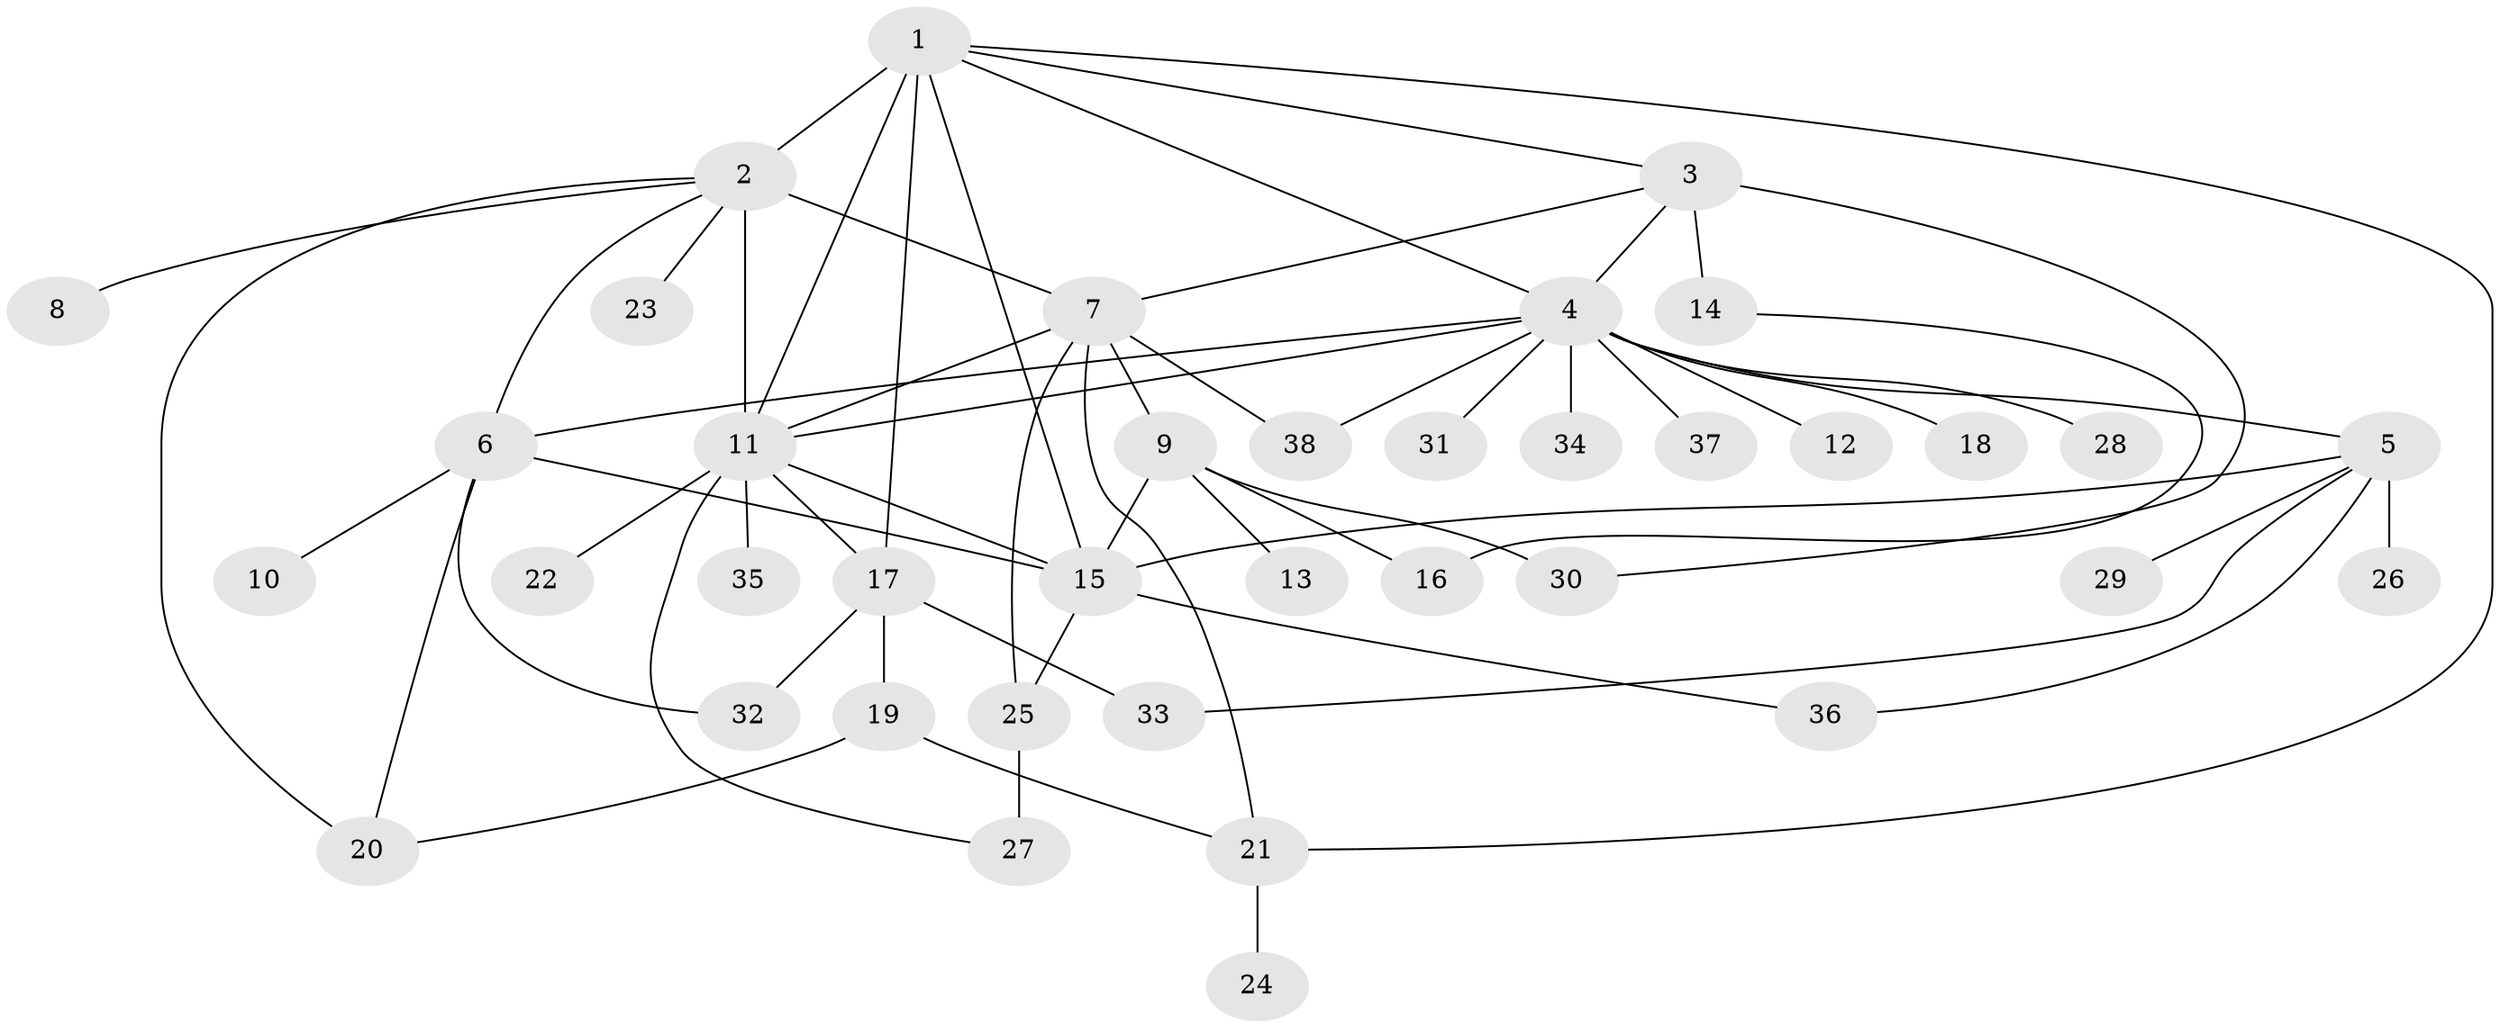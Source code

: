 // original degree distribution, {13: 0.0273972602739726, 9: 0.0136986301369863, 15: 0.0136986301369863, 7: 0.0273972602739726, 5: 0.0547945205479452, 2: 0.2465753424657534, 1: 0.4657534246575342, 14: 0.0136986301369863, 3: 0.0821917808219178, 8: 0.0136986301369863, 4: 0.0273972602739726, 6: 0.0136986301369863}
// Generated by graph-tools (version 1.1) at 2025/35/03/09/25 02:35:45]
// undirected, 38 vertices, 60 edges
graph export_dot {
graph [start="1"]
  node [color=gray90,style=filled];
  1;
  2;
  3;
  4;
  5;
  6;
  7;
  8;
  9;
  10;
  11;
  12;
  13;
  14;
  15;
  16;
  17;
  18;
  19;
  20;
  21;
  22;
  23;
  24;
  25;
  26;
  27;
  28;
  29;
  30;
  31;
  32;
  33;
  34;
  35;
  36;
  37;
  38;
  1 -- 2 [weight=1.0];
  1 -- 3 [weight=1.0];
  1 -- 4 [weight=1.0];
  1 -- 11 [weight=1.0];
  1 -- 15 [weight=4.0];
  1 -- 17 [weight=1.0];
  1 -- 21 [weight=1.0];
  2 -- 6 [weight=1.0];
  2 -- 7 [weight=4.0];
  2 -- 8 [weight=1.0];
  2 -- 11 [weight=1.0];
  2 -- 20 [weight=1.0];
  2 -- 23 [weight=1.0];
  3 -- 4 [weight=1.0];
  3 -- 7 [weight=1.0];
  3 -- 14 [weight=2.0];
  3 -- 30 [weight=1.0];
  4 -- 5 [weight=1.0];
  4 -- 6 [weight=1.0];
  4 -- 11 [weight=1.0];
  4 -- 12 [weight=1.0];
  4 -- 18 [weight=1.0];
  4 -- 28 [weight=1.0];
  4 -- 31 [weight=1.0];
  4 -- 34 [weight=1.0];
  4 -- 37 [weight=1.0];
  4 -- 38 [weight=1.0];
  5 -- 15 [weight=1.0];
  5 -- 26 [weight=1.0];
  5 -- 29 [weight=1.0];
  5 -- 33 [weight=1.0];
  5 -- 36 [weight=1.0];
  6 -- 10 [weight=1.0];
  6 -- 15 [weight=1.0];
  6 -- 20 [weight=1.0];
  6 -- 32 [weight=1.0];
  7 -- 9 [weight=1.0];
  7 -- 11 [weight=1.0];
  7 -- 21 [weight=1.0];
  7 -- 25 [weight=1.0];
  7 -- 38 [weight=1.0];
  9 -- 13 [weight=1.0];
  9 -- 15 [weight=1.0];
  9 -- 16 [weight=1.0];
  9 -- 30 [weight=2.0];
  11 -- 15 [weight=2.0];
  11 -- 17 [weight=1.0];
  11 -- 22 [weight=1.0];
  11 -- 27 [weight=1.0];
  11 -- 35 [weight=1.0];
  14 -- 16 [weight=1.0];
  15 -- 25 [weight=1.0];
  15 -- 36 [weight=1.0];
  17 -- 19 [weight=2.0];
  17 -- 32 [weight=1.0];
  17 -- 33 [weight=1.0];
  19 -- 20 [weight=1.0];
  19 -- 21 [weight=1.0];
  21 -- 24 [weight=1.0];
  25 -- 27 [weight=3.0];
}
